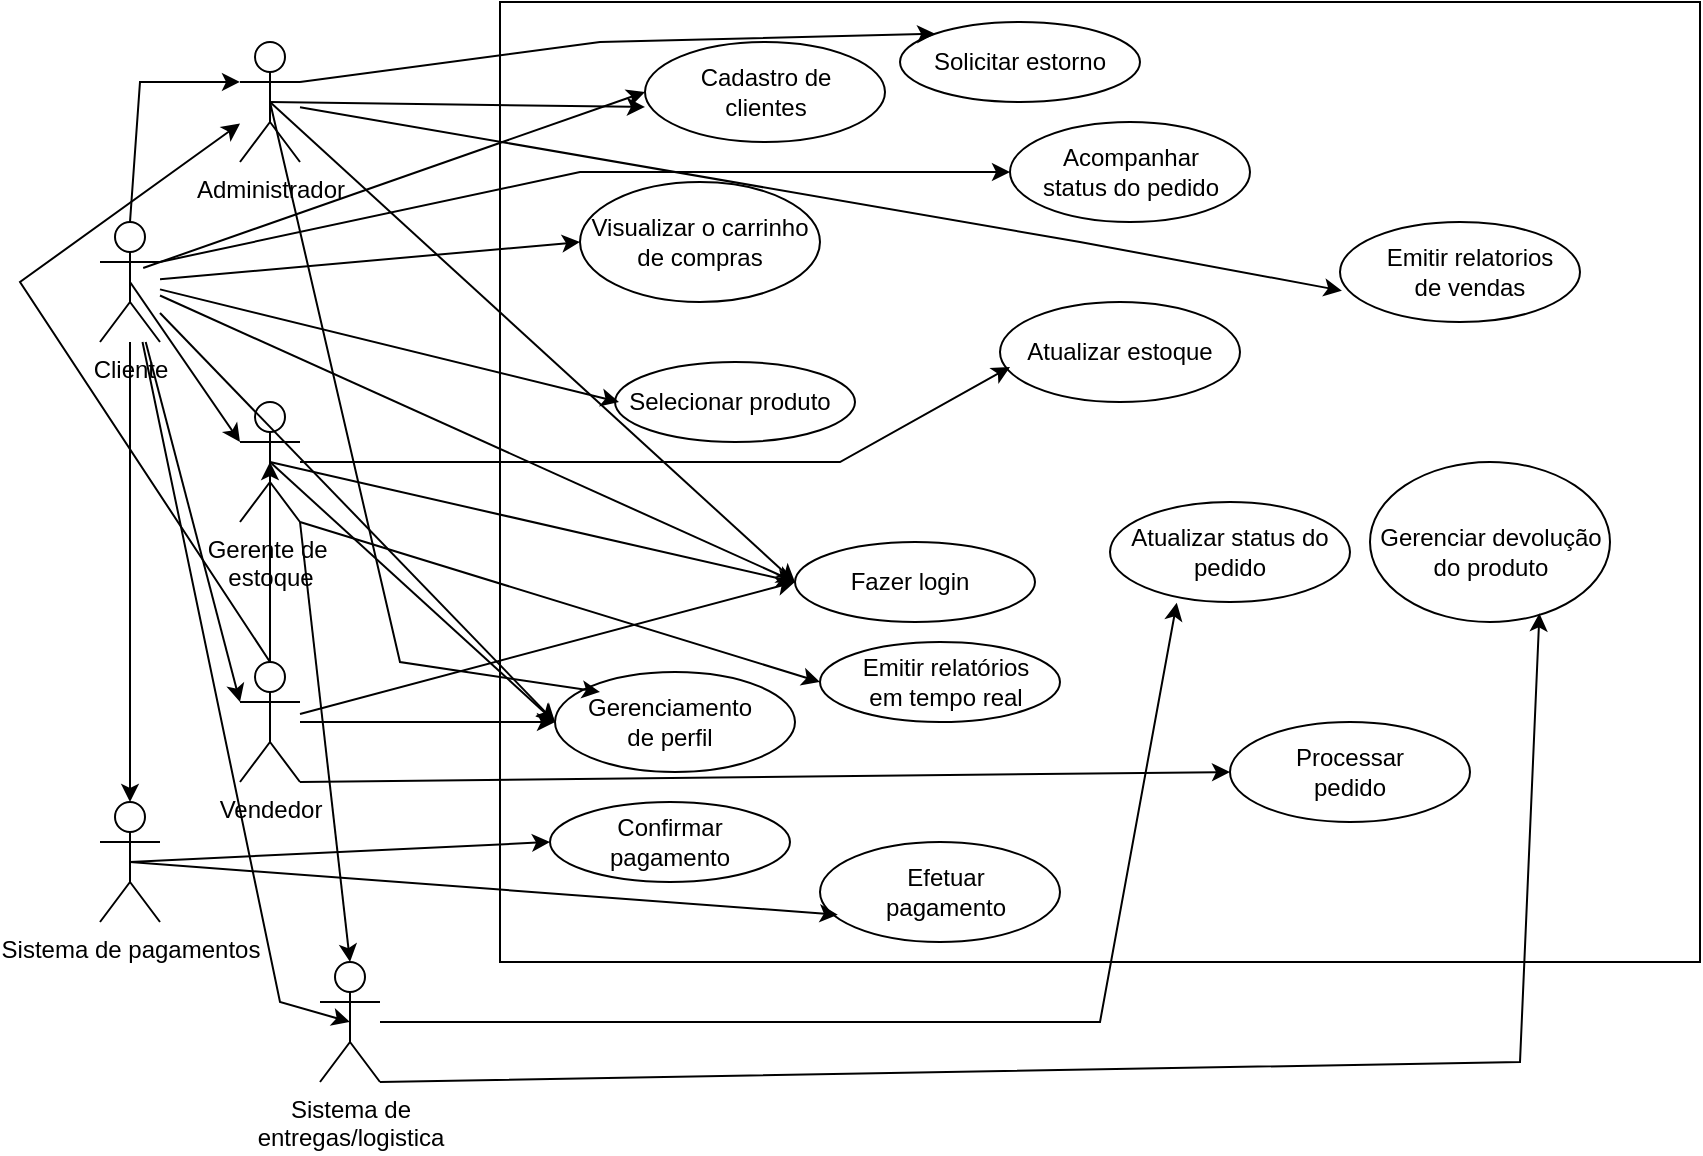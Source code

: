 <mxfile version="24.7.7">
  <diagram name="Page-1" id="GI_kLPGtd_reMEt7rxU2">
    <mxGraphModel dx="1173" dy="631" grid="1" gridSize="10" guides="1" tooltips="1" connect="1" arrows="1" fold="1" page="1" pageScale="1" pageWidth="850" pageHeight="1100" math="0" shadow="0">
      <root>
        <mxCell id="0" />
        <mxCell id="1" parent="0" />
        <mxCell id="8AjibX_PYrr-mkABFfDi-1" value="" style="rounded=0;whiteSpace=wrap;html=1;" parent="1" vertex="1">
          <mxGeometry x="250" y="90" width="600" height="480" as="geometry" />
        </mxCell>
        <mxCell id="8AjibX_PYrr-mkABFfDi-2" value="" style="ellipse;whiteSpace=wrap;html=1;" parent="1" vertex="1">
          <mxGeometry x="322.5" y="110" width="120" height="50" as="geometry" />
        </mxCell>
        <mxCell id="8AjibX_PYrr-mkABFfDi-3" value="Cadastro de clientes" style="text;html=1;align=center;verticalAlign=middle;whiteSpace=wrap;rounded=0;" parent="1" vertex="1">
          <mxGeometry x="337.5" y="120" width="90" height="30" as="geometry" />
        </mxCell>
        <mxCell id="8AjibX_PYrr-mkABFfDi-4" value="Cliente" style="shape=umlActor;verticalLabelPosition=bottom;verticalAlign=top;html=1;outlineConnect=0;" parent="1" vertex="1">
          <mxGeometry x="50" y="200" width="30" height="60" as="geometry" />
        </mxCell>
        <mxCell id="8AjibX_PYrr-mkABFfDi-5" value="" style="endArrow=classic;html=1;rounded=0;exitX=0.72;exitY=0.383;exitDx=0;exitDy=0;exitPerimeter=0;entryX=0;entryY=0.5;entryDx=0;entryDy=0;" parent="1" source="8AjibX_PYrr-mkABFfDi-4" target="8AjibX_PYrr-mkABFfDi-2" edge="1">
          <mxGeometry width="50" height="50" relative="1" as="geometry">
            <mxPoint x="180" y="320" as="sourcePoint" />
            <mxPoint x="230" y="270" as="targetPoint" />
          </mxGeometry>
        </mxCell>
        <mxCell id="ttzMZOIbHXk2xtwBnoEM-7" value="" style="ellipse;whiteSpace=wrap;html=1;" parent="1" vertex="1">
          <mxGeometry x="397.5" y="360" width="120" height="40" as="geometry" />
        </mxCell>
        <mxCell id="ttzMZOIbHXk2xtwBnoEM-8" value="Fazer login" style="text;html=1;align=center;verticalAlign=middle;whiteSpace=wrap;rounded=0;" parent="1" vertex="1">
          <mxGeometry x="420" y="365" width="70" height="30" as="geometry" />
        </mxCell>
        <mxCell id="ttzMZOIbHXk2xtwBnoEM-9" value="" style="endArrow=classic;html=1;rounded=0;entryX=0;entryY=0.5;entryDx=0;entryDy=0;" parent="1" source="8AjibX_PYrr-mkABFfDi-4" target="ttzMZOIbHXk2xtwBnoEM-7" edge="1">
          <mxGeometry width="50" height="50" relative="1" as="geometry">
            <mxPoint x="230" y="320" as="sourcePoint" />
            <mxPoint x="280" y="270" as="targetPoint" />
          </mxGeometry>
        </mxCell>
        <mxCell id="ttzMZOIbHXk2xtwBnoEM-11" value="Gerente de&amp;nbsp;&lt;div&gt;estoque&lt;/div&gt;" style="shape=umlActor;verticalLabelPosition=bottom;verticalAlign=top;html=1;outlineConnect=0;" parent="1" vertex="1">
          <mxGeometry x="120" y="290" width="30" height="60" as="geometry" />
        </mxCell>
        <mxCell id="ttzMZOIbHXk2xtwBnoEM-12" value="Vendedor" style="shape=umlActor;verticalLabelPosition=bottom;verticalAlign=top;html=1;outlineConnect=0;" parent="1" vertex="1">
          <mxGeometry x="120" y="420" width="30" height="60" as="geometry" />
        </mxCell>
        <mxCell id="ttzMZOIbHXk2xtwBnoEM-13" value="Administrador" style="shape=umlActor;verticalLabelPosition=bottom;verticalAlign=top;html=1;outlineConnect=0;" parent="1" vertex="1">
          <mxGeometry x="120" y="110" width="30" height="60" as="geometry" />
        </mxCell>
        <mxCell id="ttzMZOIbHXk2xtwBnoEM-14" value="" style="endArrow=classic;html=1;rounded=0;entryX=0;entryY=0.5;entryDx=0;entryDy=0;exitX=0.5;exitY=0.5;exitDx=0;exitDy=0;exitPerimeter=0;" parent="1" source="ttzMZOIbHXk2xtwBnoEM-11" target="ttzMZOIbHXk2xtwBnoEM-7" edge="1">
          <mxGeometry width="50" height="50" relative="1" as="geometry">
            <mxPoint x="230" y="320" as="sourcePoint" />
            <mxPoint x="280" y="270" as="targetPoint" />
          </mxGeometry>
        </mxCell>
        <mxCell id="ttzMZOIbHXk2xtwBnoEM-15" value="" style="endArrow=classic;html=1;rounded=0;entryX=0;entryY=0.5;entryDx=0;entryDy=0;" parent="1" source="ttzMZOIbHXk2xtwBnoEM-12" target="ttzMZOIbHXk2xtwBnoEM-7" edge="1">
          <mxGeometry width="50" height="50" relative="1" as="geometry">
            <mxPoint x="180" y="400" as="sourcePoint" />
            <mxPoint x="230" y="350" as="targetPoint" />
          </mxGeometry>
        </mxCell>
        <mxCell id="ttzMZOIbHXk2xtwBnoEM-16" value="" style="endArrow=classic;html=1;rounded=0;entryX=0;entryY=0.5;entryDx=0;entryDy=0;exitX=0.5;exitY=0.5;exitDx=0;exitDy=0;exitPerimeter=0;" parent="1" source="ttzMZOIbHXk2xtwBnoEM-13" target="ttzMZOIbHXk2xtwBnoEM-7" edge="1">
          <mxGeometry width="50" height="50" relative="1" as="geometry">
            <mxPoint x="280" y="440" as="sourcePoint" />
            <mxPoint x="330" y="390" as="targetPoint" />
            <Array as="points" />
          </mxGeometry>
        </mxCell>
        <mxCell id="VrNZRhff2TkrAeHYn3PL-5" value="" style="endArrow=classic;html=1;rounded=0;exitX=0.5;exitY=0.5;exitDx=0;exitDy=0;exitPerimeter=0;entryX=0;entryY=0.65;entryDx=0;entryDy=0;entryPerimeter=0;" edge="1" parent="1" source="ttzMZOIbHXk2xtwBnoEM-13" target="8AjibX_PYrr-mkABFfDi-2">
          <mxGeometry width="50" height="50" relative="1" as="geometry">
            <mxPoint x="170" y="270" as="sourcePoint" />
            <mxPoint x="220" y="220" as="targetPoint" />
          </mxGeometry>
        </mxCell>
        <mxCell id="VrNZRhff2TkrAeHYn3PL-6" value="" style="ellipse;whiteSpace=wrap;html=1;" vertex="1" parent="1">
          <mxGeometry x="277.5" y="425" width="120" height="50" as="geometry" />
        </mxCell>
        <mxCell id="VrNZRhff2TkrAeHYn3PL-7" value="Gerenciamento de perfil" style="text;html=1;align=center;verticalAlign=middle;whiteSpace=wrap;rounded=0;" vertex="1" parent="1">
          <mxGeometry x="300" y="435" width="70" height="30" as="geometry" />
        </mxCell>
        <mxCell id="VrNZRhff2TkrAeHYn3PL-8" value="" style="endArrow=classic;html=1;rounded=0;entryX=0;entryY=0.5;entryDx=0;entryDy=0;" edge="1" parent="1" source="ttzMZOIbHXk2xtwBnoEM-12" target="VrNZRhff2TkrAeHYn3PL-6">
          <mxGeometry width="50" height="50" relative="1" as="geometry">
            <mxPoint x="140" y="520" as="sourcePoint" />
            <mxPoint x="190" y="470" as="targetPoint" />
          </mxGeometry>
        </mxCell>
        <mxCell id="VrNZRhff2TkrAeHYn3PL-9" value="" style="endArrow=classic;html=1;rounded=0;exitX=0.5;exitY=0.5;exitDx=0;exitDy=0;exitPerimeter=0;entryX=0;entryY=0.5;entryDx=0;entryDy=0;" edge="1" parent="1" source="ttzMZOIbHXk2xtwBnoEM-11" target="VrNZRhff2TkrAeHYn3PL-6">
          <mxGeometry width="50" height="50" relative="1" as="geometry">
            <mxPoint x="160" y="440" as="sourcePoint" />
            <mxPoint x="210" y="390" as="targetPoint" />
          </mxGeometry>
        </mxCell>
        <mxCell id="VrNZRhff2TkrAeHYn3PL-10" value="" style="endArrow=classic;html=1;rounded=0;entryX=0;entryY=0.5;entryDx=0;entryDy=0;" edge="1" parent="1" source="8AjibX_PYrr-mkABFfDi-4" target="VrNZRhff2TkrAeHYn3PL-6">
          <mxGeometry width="50" height="50" relative="1" as="geometry">
            <mxPoint x="170" y="325" as="sourcePoint" />
            <mxPoint x="220" y="275" as="targetPoint" />
          </mxGeometry>
        </mxCell>
        <mxCell id="VrNZRhff2TkrAeHYn3PL-11" value="" style="endArrow=classic;html=1;rounded=0;exitX=0.5;exitY=0.5;exitDx=0;exitDy=0;exitPerimeter=0;entryX=0;entryY=0;entryDx=0;entryDy=0;" edge="1" parent="1" source="ttzMZOIbHXk2xtwBnoEM-13" target="VrNZRhff2TkrAeHYn3PL-7">
          <mxGeometry width="50" height="50" relative="1" as="geometry">
            <mxPoint x="400" y="370" as="sourcePoint" />
            <mxPoint x="280" y="400" as="targetPoint" />
            <Array as="points">
              <mxPoint x="200" y="420" />
            </Array>
          </mxGeometry>
        </mxCell>
        <mxCell id="VrNZRhff2TkrAeHYn3PL-12" value="" style="ellipse;whiteSpace=wrap;html=1;" vertex="1" parent="1">
          <mxGeometry x="290" y="180" width="120" height="60" as="geometry" />
        </mxCell>
        <mxCell id="VrNZRhff2TkrAeHYn3PL-13" value="Visualizar o carrinho de compras" style="text;html=1;align=center;verticalAlign=middle;whiteSpace=wrap;rounded=0;" vertex="1" parent="1">
          <mxGeometry x="290" y="195" width="120" height="30" as="geometry" />
        </mxCell>
        <mxCell id="VrNZRhff2TkrAeHYn3PL-14" value="" style="endArrow=classic;html=1;rounded=0;entryX=0;entryY=0.5;entryDx=0;entryDy=0;" edge="1" parent="1" source="8AjibX_PYrr-mkABFfDi-4" target="VrNZRhff2TkrAeHYn3PL-13">
          <mxGeometry width="50" height="50" relative="1" as="geometry">
            <mxPoint x="400" y="370" as="sourcePoint" />
            <mxPoint x="450" y="320" as="targetPoint" />
          </mxGeometry>
        </mxCell>
        <mxCell id="VrNZRhff2TkrAeHYn3PL-15" value="" style="ellipse;whiteSpace=wrap;html=1;" vertex="1" parent="1">
          <mxGeometry x="307.5" y="270" width="120" height="40" as="geometry" />
        </mxCell>
        <mxCell id="VrNZRhff2TkrAeHYn3PL-16" value="Selecionar produto" style="text;html=1;align=center;verticalAlign=middle;whiteSpace=wrap;rounded=0;" vertex="1" parent="1">
          <mxGeometry x="309.5" y="275" width="110" height="30" as="geometry" />
        </mxCell>
        <mxCell id="VrNZRhff2TkrAeHYn3PL-17" value="" style="endArrow=classic;html=1;rounded=0;entryX=0;entryY=0.5;entryDx=0;entryDy=0;" edge="1" parent="1" source="8AjibX_PYrr-mkABFfDi-4" target="VrNZRhff2TkrAeHYn3PL-16">
          <mxGeometry width="50" height="50" relative="1" as="geometry">
            <mxPoint x="400" y="370" as="sourcePoint" />
            <mxPoint x="450" y="320" as="targetPoint" />
          </mxGeometry>
        </mxCell>
        <mxCell id="VrNZRhff2TkrAeHYn3PL-20" value="Sistema de pagamentos&lt;div&gt;&lt;br&gt;&lt;/div&gt;" style="shape=umlActor;verticalLabelPosition=bottom;verticalAlign=top;html=1;outlineConnect=0;" vertex="1" parent="1">
          <mxGeometry x="50" y="490" width="30" height="60" as="geometry" />
        </mxCell>
        <mxCell id="VrNZRhff2TkrAeHYn3PL-21" value="" style="endArrow=classic;html=1;rounded=0;entryX=0.5;entryY=0;entryDx=0;entryDy=0;entryPerimeter=0;" edge="1" parent="1" source="8AjibX_PYrr-mkABFfDi-4" target="VrNZRhff2TkrAeHYn3PL-20">
          <mxGeometry width="50" height="50" relative="1" as="geometry">
            <mxPoint x="400" y="370" as="sourcePoint" />
            <mxPoint x="450" y="320" as="targetPoint" />
          </mxGeometry>
        </mxCell>
        <mxCell id="VrNZRhff2TkrAeHYn3PL-22" value="" style="ellipse;whiteSpace=wrap;html=1;" vertex="1" parent="1">
          <mxGeometry x="410" y="510" width="120" height="50" as="geometry" />
        </mxCell>
        <mxCell id="VrNZRhff2TkrAeHYn3PL-23" value="Efetuar pagamento" style="text;html=1;align=center;verticalAlign=middle;whiteSpace=wrap;rounded=0;" vertex="1" parent="1">
          <mxGeometry x="442.5" y="520" width="60" height="30" as="geometry" />
        </mxCell>
        <mxCell id="VrNZRhff2TkrAeHYn3PL-24" value="" style="endArrow=classic;html=1;rounded=0;exitX=0.5;exitY=0.5;exitDx=0;exitDy=0;exitPerimeter=0;entryX=0.074;entryY=0.727;entryDx=0;entryDy=0;entryPerimeter=0;" edge="1" parent="1" source="VrNZRhff2TkrAeHYn3PL-20" target="VrNZRhff2TkrAeHYn3PL-22">
          <mxGeometry width="50" height="50" relative="1" as="geometry">
            <mxPoint x="400" y="370" as="sourcePoint" />
            <mxPoint x="450" y="320" as="targetPoint" />
          </mxGeometry>
        </mxCell>
        <mxCell id="VrNZRhff2TkrAeHYn3PL-25" value="" style="endArrow=classic;html=1;rounded=0;exitX=0.5;exitY=0;exitDx=0;exitDy=0;exitPerimeter=0;entryX=0.5;entryY=0.5;entryDx=0;entryDy=0;entryPerimeter=0;" edge="1" parent="1" source="ttzMZOIbHXk2xtwBnoEM-12" target="ttzMZOIbHXk2xtwBnoEM-11">
          <mxGeometry width="50" height="50" relative="1" as="geometry">
            <mxPoint x="170" y="410" as="sourcePoint" />
            <mxPoint x="220" y="360" as="targetPoint" />
          </mxGeometry>
        </mxCell>
        <mxCell id="VrNZRhff2TkrAeHYn3PL-26" value="" style="ellipse;whiteSpace=wrap;html=1;" vertex="1" parent="1">
          <mxGeometry x="500" y="240" width="120" height="50" as="geometry" />
        </mxCell>
        <mxCell id="VrNZRhff2TkrAeHYn3PL-27" value="Atualizar estoque" style="text;html=1;align=center;verticalAlign=middle;whiteSpace=wrap;rounded=0;" vertex="1" parent="1">
          <mxGeometry x="505" y="250" width="110" height="30" as="geometry" />
        </mxCell>
        <mxCell id="VrNZRhff2TkrAeHYn3PL-28" value="" style="endArrow=classic;html=1;rounded=0;entryX=0;entryY=0.75;entryDx=0;entryDy=0;" edge="1" parent="1" source="ttzMZOIbHXk2xtwBnoEM-11" target="VrNZRhff2TkrAeHYn3PL-27">
          <mxGeometry width="50" height="50" relative="1" as="geometry">
            <mxPoint x="400" y="370" as="sourcePoint" />
            <mxPoint x="450" y="320" as="targetPoint" />
            <Array as="points">
              <mxPoint x="420" y="320" />
            </Array>
          </mxGeometry>
        </mxCell>
        <mxCell id="VrNZRhff2TkrAeHYn3PL-30" value="" style="endArrow=classic;html=1;rounded=0;entryX=0;entryY=0.333;entryDx=0;entryDy=0;entryPerimeter=0;" edge="1" parent="1" source="8AjibX_PYrr-mkABFfDi-4" target="ttzMZOIbHXk2xtwBnoEM-12">
          <mxGeometry width="50" height="50" relative="1" as="geometry">
            <mxPoint x="400" y="370" as="sourcePoint" />
            <mxPoint x="450" y="320" as="targetPoint" />
          </mxGeometry>
        </mxCell>
        <mxCell id="VrNZRhff2TkrAeHYn3PL-31" value="" style="ellipse;whiteSpace=wrap;html=1;" vertex="1" parent="1">
          <mxGeometry x="615" y="450" width="120" height="50" as="geometry" />
        </mxCell>
        <mxCell id="VrNZRhff2TkrAeHYn3PL-32" value="Processar pedido" style="text;html=1;align=center;verticalAlign=middle;whiteSpace=wrap;rounded=0;" vertex="1" parent="1">
          <mxGeometry x="645" y="460" width="60" height="30" as="geometry" />
        </mxCell>
        <mxCell id="VrNZRhff2TkrAeHYn3PL-33" value="" style="endArrow=classic;html=1;rounded=0;entryX=0;entryY=0.5;entryDx=0;entryDy=0;exitX=1;exitY=1;exitDx=0;exitDy=0;exitPerimeter=0;" edge="1" parent="1" source="ttzMZOIbHXk2xtwBnoEM-12" target="VrNZRhff2TkrAeHYn3PL-31">
          <mxGeometry width="50" height="50" relative="1" as="geometry">
            <mxPoint x="160" y="670" as="sourcePoint" />
            <mxPoint x="210" y="620" as="targetPoint" />
          </mxGeometry>
        </mxCell>
        <mxCell id="VrNZRhff2TkrAeHYn3PL-34" value="" style="ellipse;whiteSpace=wrap;html=1;" vertex="1" parent="1">
          <mxGeometry x="275" y="490" width="120" height="40" as="geometry" />
        </mxCell>
        <mxCell id="VrNZRhff2TkrAeHYn3PL-35" value="Confirmar pagamento" style="text;html=1;align=center;verticalAlign=middle;whiteSpace=wrap;rounded=0;" vertex="1" parent="1">
          <mxGeometry x="305" y="495" width="60" height="30" as="geometry" />
        </mxCell>
        <mxCell id="VrNZRhff2TkrAeHYn3PL-36" value="" style="endArrow=classic;html=1;rounded=0;exitX=0.5;exitY=0.5;exitDx=0;exitDy=0;exitPerimeter=0;entryX=0;entryY=0.5;entryDx=0;entryDy=0;" edge="1" parent="1" source="VrNZRhff2TkrAeHYn3PL-20" target="VrNZRhff2TkrAeHYn3PL-34">
          <mxGeometry width="50" height="50" relative="1" as="geometry">
            <mxPoint x="90" y="650" as="sourcePoint" />
            <mxPoint x="140" y="600" as="targetPoint" />
          </mxGeometry>
        </mxCell>
        <mxCell id="VrNZRhff2TkrAeHYn3PL-37" value="Sistema de&lt;div&gt;entregas/logistica&lt;/div&gt;" style="shape=umlActor;verticalLabelPosition=bottom;verticalAlign=top;html=1;outlineConnect=0;" vertex="1" parent="1">
          <mxGeometry x="160" y="570" width="30" height="60" as="geometry" />
        </mxCell>
        <mxCell id="VrNZRhff2TkrAeHYn3PL-38" value="" style="endArrow=classic;html=1;rounded=0;entryX=0.5;entryY=0.5;entryDx=0;entryDy=0;entryPerimeter=0;" edge="1" parent="1" source="8AjibX_PYrr-mkABFfDi-4" target="VrNZRhff2TkrAeHYn3PL-37">
          <mxGeometry width="50" height="50" relative="1" as="geometry">
            <mxPoint x="250" y="660" as="sourcePoint" />
            <mxPoint x="300" y="610" as="targetPoint" />
            <Array as="points">
              <mxPoint x="140" y="590" />
            </Array>
          </mxGeometry>
        </mxCell>
        <mxCell id="VrNZRhff2TkrAeHYn3PL-42" value="" style="ellipse;whiteSpace=wrap;html=1;" vertex="1" parent="1">
          <mxGeometry x="555" y="340" width="120" height="50" as="geometry" />
        </mxCell>
        <mxCell id="VrNZRhff2TkrAeHYn3PL-43" value="Atualizar status do pedido" style="text;html=1;align=center;verticalAlign=middle;whiteSpace=wrap;rounded=0;" vertex="1" parent="1">
          <mxGeometry x="545" y="350" width="140" height="30" as="geometry" />
        </mxCell>
        <mxCell id="VrNZRhff2TkrAeHYn3PL-44" value="" style="endArrow=classic;html=1;rounded=0;entryX=0.278;entryY=1.007;entryDx=0;entryDy=0;entryPerimeter=0;" edge="1" parent="1" source="VrNZRhff2TkrAeHYn3PL-37" target="VrNZRhff2TkrAeHYn3PL-42">
          <mxGeometry width="50" height="50" relative="1" as="geometry">
            <mxPoint x="400" y="430" as="sourcePoint" />
            <mxPoint x="450" y="380" as="targetPoint" />
            <Array as="points">
              <mxPoint x="550" y="600" />
            </Array>
          </mxGeometry>
        </mxCell>
        <mxCell id="VrNZRhff2TkrAeHYn3PL-45" value="" style="ellipse;whiteSpace=wrap;html=1;" vertex="1" parent="1">
          <mxGeometry x="505" y="150" width="120" height="50" as="geometry" />
        </mxCell>
        <mxCell id="VrNZRhff2TkrAeHYn3PL-46" value="Acompanhar status do pedido" style="text;html=1;align=center;verticalAlign=middle;whiteSpace=wrap;rounded=0;" vertex="1" parent="1">
          <mxGeometry x="512.5" y="160" width="105" height="30" as="geometry" />
        </mxCell>
        <mxCell id="VrNZRhff2TkrAeHYn3PL-47" value="" style="endArrow=classic;html=1;rounded=0;exitX=1;exitY=0.333;exitDx=0;exitDy=0;exitPerimeter=0;entryX=0;entryY=0.5;entryDx=0;entryDy=0;" edge="1" parent="1" source="8AjibX_PYrr-mkABFfDi-4" target="VrNZRhff2TkrAeHYn3PL-45">
          <mxGeometry width="50" height="50" relative="1" as="geometry">
            <mxPoint x="430" y="180" as="sourcePoint" />
            <mxPoint x="480" y="130" as="targetPoint" />
            <Array as="points">
              <mxPoint x="290" y="175" />
            </Array>
          </mxGeometry>
        </mxCell>
        <mxCell id="VrNZRhff2TkrAeHYn3PL-48" value="" style="ellipse;whiteSpace=wrap;html=1;" vertex="1" parent="1">
          <mxGeometry x="670" y="200" width="120" height="50" as="geometry" />
        </mxCell>
        <mxCell id="VrNZRhff2TkrAeHYn3PL-49" value="" style="endArrow=classic;html=1;rounded=0;entryX=0.008;entryY=0.687;entryDx=0;entryDy=0;entryPerimeter=0;" edge="1" parent="1" source="ttzMZOIbHXk2xtwBnoEM-13" target="VrNZRhff2TkrAeHYn3PL-48">
          <mxGeometry width="50" height="50" relative="1" as="geometry">
            <mxPoint x="400" y="430" as="sourcePoint" />
            <mxPoint x="450" y="380" as="targetPoint" />
            <Array as="points">
              <mxPoint x="540" y="210" />
            </Array>
          </mxGeometry>
        </mxCell>
        <mxCell id="VrNZRhff2TkrAeHYn3PL-50" value="Emitir relatorios de vendas" style="text;html=1;align=center;verticalAlign=middle;whiteSpace=wrap;rounded=0;" vertex="1" parent="1">
          <mxGeometry x="690" y="210" width="90" height="30" as="geometry" />
        </mxCell>
        <mxCell id="VrNZRhff2TkrAeHYn3PL-52" value="" style="endArrow=classic;html=1;rounded=0;exitX=0.5;exitY=0;exitDx=0;exitDy=0;exitPerimeter=0;" edge="1" parent="1" source="ttzMZOIbHXk2xtwBnoEM-12" target="ttzMZOIbHXk2xtwBnoEM-13">
          <mxGeometry width="50" height="50" relative="1" as="geometry">
            <mxPoint x="30" y="400" as="sourcePoint" />
            <mxPoint x="80" y="350" as="targetPoint" />
            <Array as="points">
              <mxPoint x="10" y="230" />
            </Array>
          </mxGeometry>
        </mxCell>
        <mxCell id="VrNZRhff2TkrAeHYn3PL-53" value="" style="endArrow=classic;html=1;rounded=0;exitX=0.5;exitY=0;exitDx=0;exitDy=0;exitPerimeter=0;entryX=0;entryY=0.333;entryDx=0;entryDy=0;entryPerimeter=0;" edge="1" parent="1" source="8AjibX_PYrr-mkABFfDi-4" target="ttzMZOIbHXk2xtwBnoEM-13">
          <mxGeometry width="50" height="50" relative="1" as="geometry">
            <mxPoint x="10" y="180" as="sourcePoint" />
            <mxPoint x="60" y="130" as="targetPoint" />
            <Array as="points">
              <mxPoint x="70" y="130" />
            </Array>
          </mxGeometry>
        </mxCell>
        <mxCell id="VrNZRhff2TkrAeHYn3PL-54" value="" style="ellipse;whiteSpace=wrap;html=1;" vertex="1" parent="1">
          <mxGeometry x="450" y="100" width="120" height="40" as="geometry" />
        </mxCell>
        <mxCell id="VrNZRhff2TkrAeHYn3PL-55" value="Solicitar estorno" style="text;html=1;align=center;verticalAlign=middle;whiteSpace=wrap;rounded=0;" vertex="1" parent="1">
          <mxGeometry x="465" y="105" width="90" height="30" as="geometry" />
        </mxCell>
        <mxCell id="VrNZRhff2TkrAeHYn3PL-56" value="" style="endArrow=classic;html=1;rounded=0;exitX=1;exitY=0.333;exitDx=0;exitDy=0;exitPerimeter=0;entryX=0;entryY=0;entryDx=0;entryDy=0;" edge="1" parent="1" source="ttzMZOIbHXk2xtwBnoEM-13" target="VrNZRhff2TkrAeHYn3PL-54">
          <mxGeometry width="50" height="50" relative="1" as="geometry">
            <mxPoint x="200" y="100" as="sourcePoint" />
            <mxPoint x="250" y="50" as="targetPoint" />
            <Array as="points">
              <mxPoint x="300" y="110" />
            </Array>
          </mxGeometry>
        </mxCell>
        <mxCell id="VrNZRhff2TkrAeHYn3PL-57" value="" style="endArrow=classic;html=1;rounded=0;exitX=0.5;exitY=0.5;exitDx=0;exitDy=0;exitPerimeter=0;entryX=0;entryY=0.333;entryDx=0;entryDy=0;entryPerimeter=0;" edge="1" parent="1" source="8AjibX_PYrr-mkABFfDi-4" target="ttzMZOIbHXk2xtwBnoEM-11">
          <mxGeometry width="50" height="50" relative="1" as="geometry">
            <mxPoint x="-70" y="460" as="sourcePoint" />
            <mxPoint x="-20" y="410" as="targetPoint" />
          </mxGeometry>
        </mxCell>
        <mxCell id="VrNZRhff2TkrAeHYn3PL-58" value="" style="endArrow=classic;html=1;rounded=0;exitX=1;exitY=1;exitDx=0;exitDy=0;exitPerimeter=0;entryX=0.5;entryY=0;entryDx=0;entryDy=0;entryPerimeter=0;" edge="1" parent="1" source="ttzMZOIbHXk2xtwBnoEM-11" target="VrNZRhff2TkrAeHYn3PL-37">
          <mxGeometry width="50" height="50" relative="1" as="geometry">
            <mxPoint x="30" y="670" as="sourcePoint" />
            <mxPoint x="80" y="620" as="targetPoint" />
          </mxGeometry>
        </mxCell>
        <mxCell id="VrNZRhff2TkrAeHYn3PL-59" value="" style="ellipse;whiteSpace=wrap;html=1;" vertex="1" parent="1">
          <mxGeometry x="685" y="320" width="120" height="80" as="geometry" />
        </mxCell>
        <mxCell id="VrNZRhff2TkrAeHYn3PL-60" value="Gerenciar devolução do produto" style="text;html=1;align=center;verticalAlign=middle;whiteSpace=wrap;rounded=0;" vertex="1" parent="1">
          <mxGeometry x="687.5" y="350" width="115" height="30" as="geometry" />
        </mxCell>
        <mxCell id="VrNZRhff2TkrAeHYn3PL-61" value="" style="endArrow=classic;html=1;rounded=0;exitX=1;exitY=1;exitDx=0;exitDy=0;exitPerimeter=0;entryX=0.706;entryY=0.946;entryDx=0;entryDy=0;entryPerimeter=0;" edge="1" parent="1" source="VrNZRhff2TkrAeHYn3PL-37" target="VrNZRhff2TkrAeHYn3PL-59">
          <mxGeometry width="50" height="50" relative="1" as="geometry">
            <mxPoint x="400" y="690" as="sourcePoint" />
            <mxPoint x="450" y="640" as="targetPoint" />
            <Array as="points">
              <mxPoint x="760" y="620" />
            </Array>
          </mxGeometry>
        </mxCell>
        <mxCell id="VrNZRhff2TkrAeHYn3PL-62" value="" style="ellipse;whiteSpace=wrap;html=1;" vertex="1" parent="1">
          <mxGeometry x="410" y="410" width="120" height="40" as="geometry" />
        </mxCell>
        <mxCell id="VrNZRhff2TkrAeHYn3PL-63" value="Emitir relatórios em tempo real" style="text;html=1;align=center;verticalAlign=middle;whiteSpace=wrap;rounded=0;" vertex="1" parent="1">
          <mxGeometry x="427.5" y="415" width="90" height="30" as="geometry" />
        </mxCell>
        <mxCell id="VrNZRhff2TkrAeHYn3PL-64" value="" style="endArrow=classic;html=1;rounded=0;entryX=0;entryY=0.5;entryDx=0;entryDy=0;exitX=1;exitY=1;exitDx=0;exitDy=0;exitPerimeter=0;" edge="1" parent="1" source="ttzMZOIbHXk2xtwBnoEM-11" target="VrNZRhff2TkrAeHYn3PL-62">
          <mxGeometry width="50" height="50" relative="1" as="geometry">
            <mxPoint x="250" y="430" as="sourcePoint" />
            <mxPoint x="300" y="380" as="targetPoint" />
          </mxGeometry>
        </mxCell>
      </root>
    </mxGraphModel>
  </diagram>
</mxfile>
